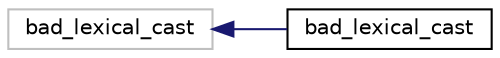 digraph "Graphical Class Hierarchy"
{
 // LATEX_PDF_SIZE
  edge [fontname="Helvetica",fontsize="10",labelfontname="Helvetica",labelfontsize="10"];
  node [fontname="Helvetica",fontsize="10",shape=record];
  rankdir="LR";
  Node52 [label="bad_lexical_cast",height=0.2,width=0.4,color="grey75", fillcolor="white", style="filled",tooltip=" "];
  Node52 -> Node0 [dir="back",color="midnightblue",fontsize="10",style="solid",fontname="Helvetica"];
  Node0 [label="bad_lexical_cast",height=0.2,width=0.4,color="black", fillcolor="white", style="filled",URL="$classbad__lexical__cast.html",tooltip=" "];
}
